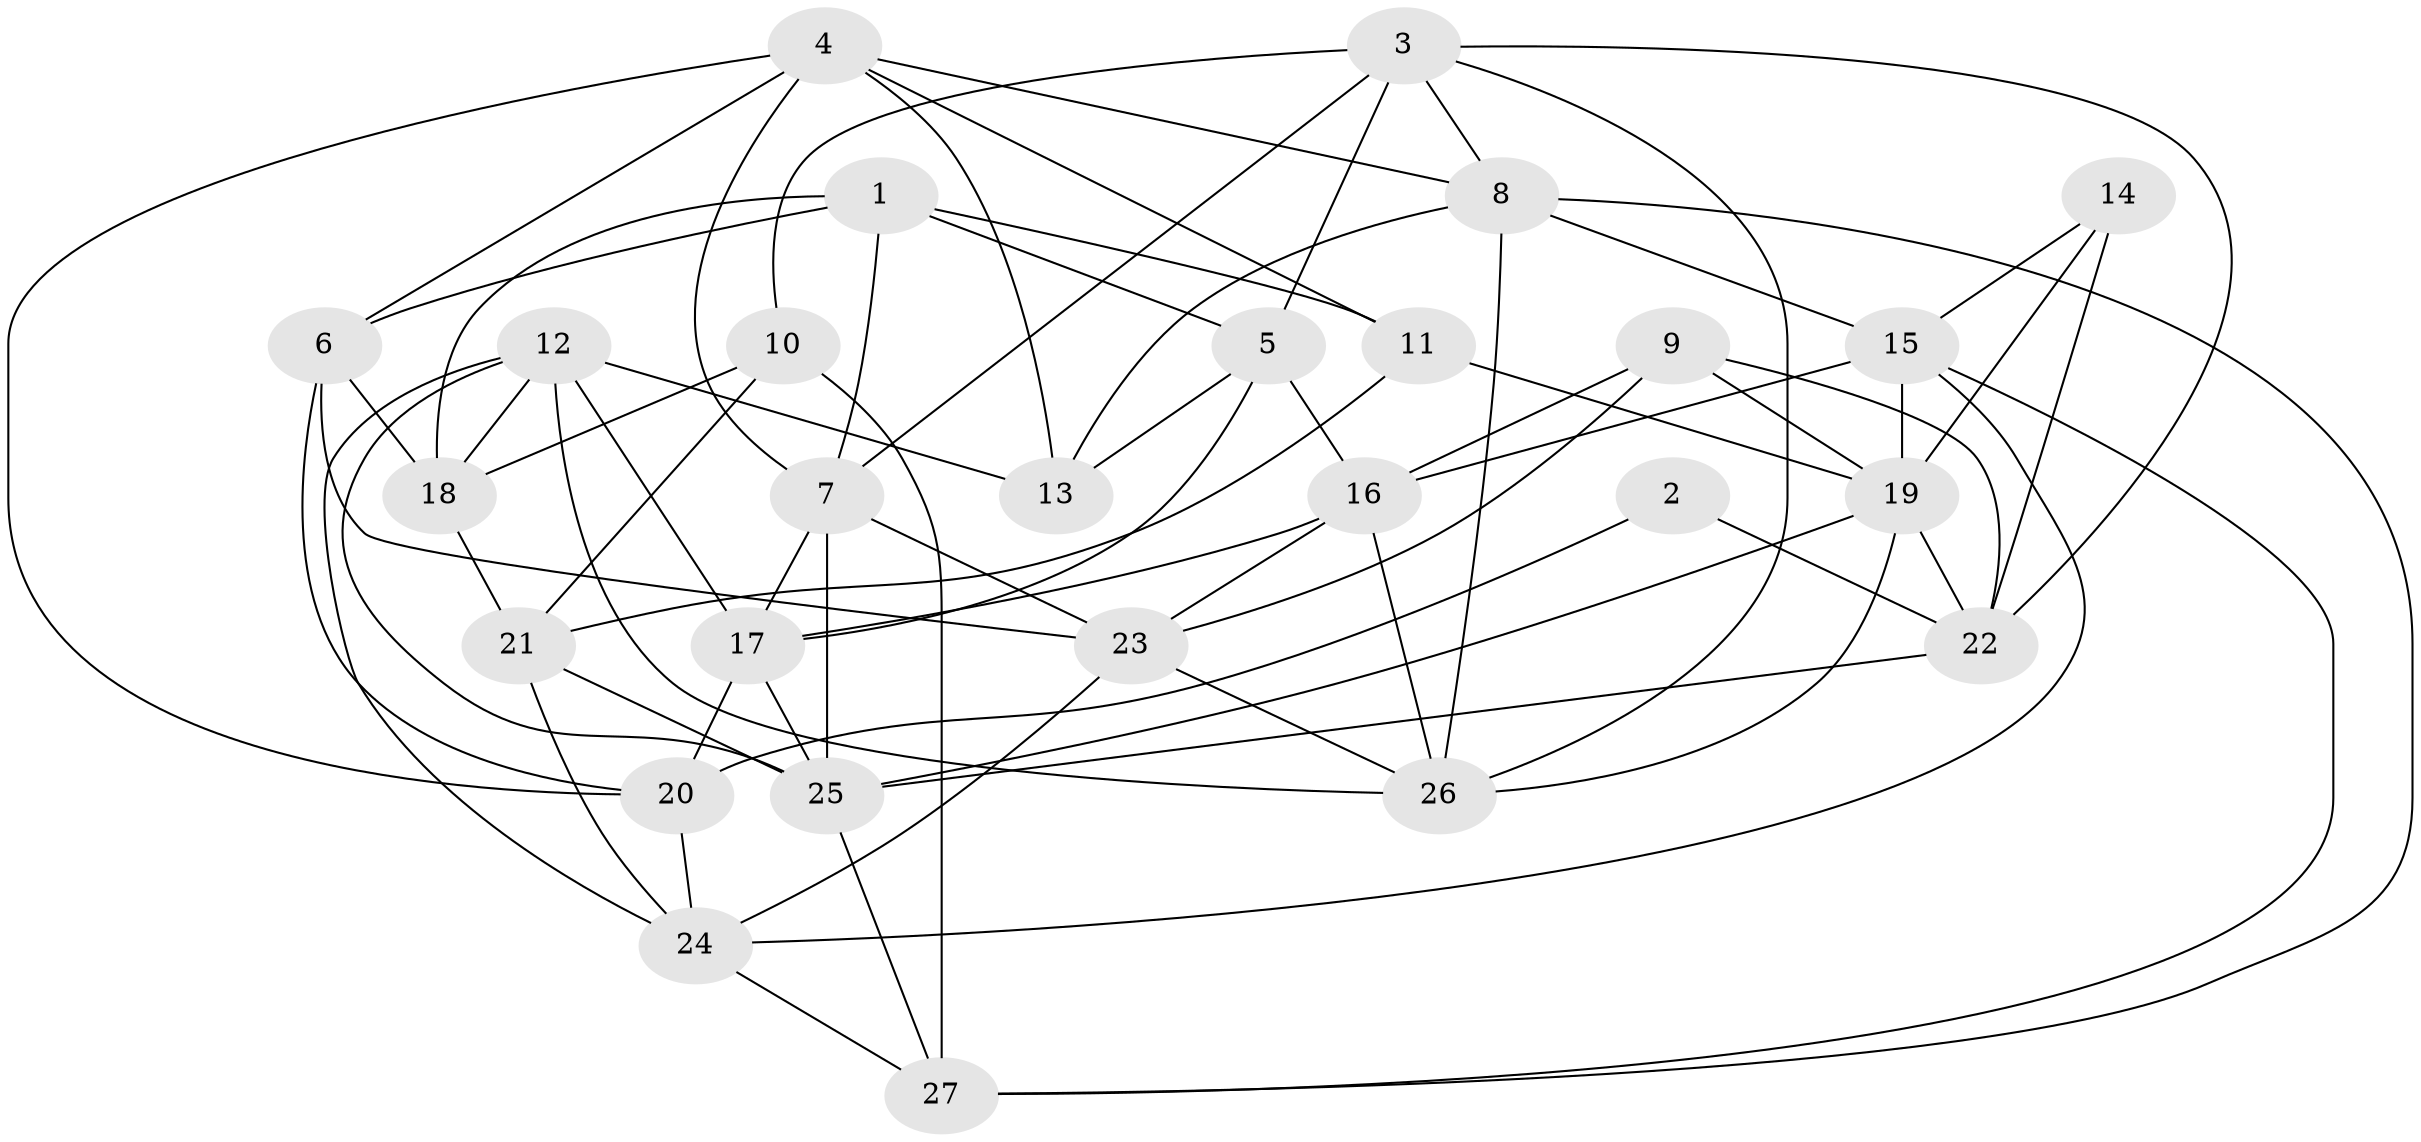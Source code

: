 // original degree distribution, {4: 1.0}
// Generated by graph-tools (version 1.1) at 2025/03/03/09/25 03:03:05]
// undirected, 27 vertices, 71 edges
graph export_dot {
graph [start="1"]
  node [color=gray90,style=filled];
  1;
  2;
  3;
  4;
  5;
  6;
  7;
  8;
  9;
  10;
  11;
  12;
  13;
  14;
  15;
  16;
  17;
  18;
  19;
  20;
  21;
  22;
  23;
  24;
  25;
  26;
  27;
  1 -- 5 [weight=2.0];
  1 -- 6 [weight=1.0];
  1 -- 7 [weight=1.0];
  1 -- 11 [weight=1.0];
  1 -- 18 [weight=1.0];
  2 -- 20 [weight=2.0];
  2 -- 22 [weight=2.0];
  3 -- 5 [weight=1.0];
  3 -- 7 [weight=1.0];
  3 -- 8 [weight=1.0];
  3 -- 10 [weight=1.0];
  3 -- 22 [weight=1.0];
  3 -- 26 [weight=1.0];
  4 -- 6 [weight=1.0];
  4 -- 7 [weight=1.0];
  4 -- 8 [weight=1.0];
  4 -- 11 [weight=1.0];
  4 -- 13 [weight=1.0];
  4 -- 20 [weight=1.0];
  5 -- 13 [weight=1.0];
  5 -- 16 [weight=1.0];
  5 -- 17 [weight=1.0];
  6 -- 18 [weight=2.0];
  6 -- 20 [weight=1.0];
  6 -- 23 [weight=1.0];
  7 -- 17 [weight=1.0];
  7 -- 23 [weight=1.0];
  7 -- 25 [weight=1.0];
  8 -- 13 [weight=1.0];
  8 -- 15 [weight=1.0];
  8 -- 26 [weight=1.0];
  8 -- 27 [weight=1.0];
  9 -- 16 [weight=1.0];
  9 -- 19 [weight=1.0];
  9 -- 22 [weight=1.0];
  9 -- 23 [weight=1.0];
  10 -- 18 [weight=1.0];
  10 -- 21 [weight=2.0];
  10 -- 27 [weight=2.0];
  11 -- 19 [weight=1.0];
  11 -- 21 [weight=1.0];
  12 -- 13 [weight=1.0];
  12 -- 17 [weight=1.0];
  12 -- 18 [weight=1.0];
  12 -- 24 [weight=1.0];
  12 -- 25 [weight=1.0];
  12 -- 26 [weight=1.0];
  14 -- 15 [weight=1.0];
  14 -- 19 [weight=1.0];
  14 -- 22 [weight=2.0];
  15 -- 16 [weight=1.0];
  15 -- 19 [weight=1.0];
  15 -- 24 [weight=1.0];
  15 -- 27 [weight=1.0];
  16 -- 17 [weight=1.0];
  16 -- 23 [weight=1.0];
  16 -- 26 [weight=1.0];
  17 -- 20 [weight=1.0];
  17 -- 25 [weight=1.0];
  18 -- 21 [weight=1.0];
  19 -- 22 [weight=1.0];
  19 -- 25 [weight=2.0];
  19 -- 26 [weight=1.0];
  20 -- 24 [weight=1.0];
  21 -- 24 [weight=1.0];
  21 -- 25 [weight=1.0];
  22 -- 25 [weight=1.0];
  23 -- 24 [weight=1.0];
  23 -- 26 [weight=1.0];
  24 -- 27 [weight=1.0];
  25 -- 27 [weight=1.0];
}
